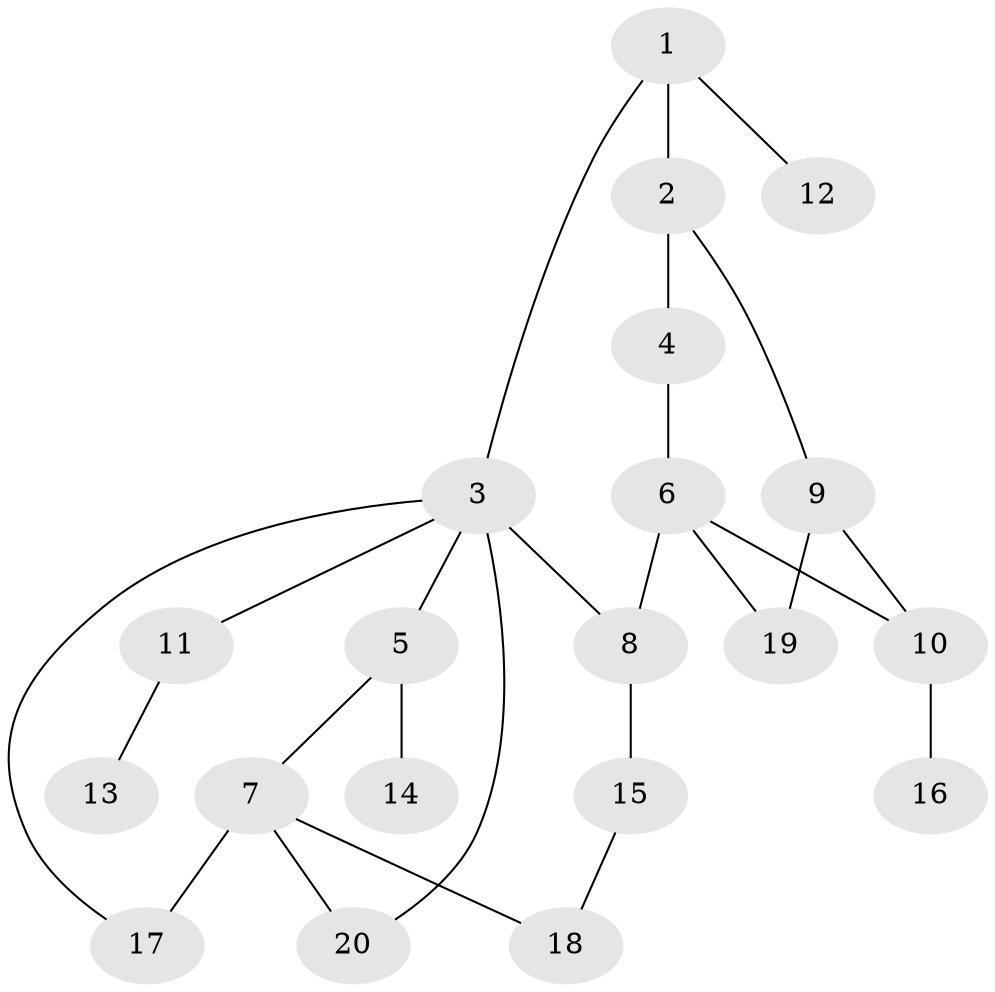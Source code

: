 // Generated by graph-tools (version 1.1) at 2025/46/02/15/25 05:46:28]
// undirected, 20 vertices, 25 edges
graph export_dot {
graph [start="1"]
  node [color=gray90,style=filled];
  1;
  2;
  3;
  4;
  5;
  6;
  7;
  8;
  9;
  10;
  11;
  12;
  13;
  14;
  15;
  16;
  17;
  18;
  19;
  20;
  1 -- 2;
  1 -- 3;
  1 -- 12;
  2 -- 4;
  2 -- 9;
  3 -- 5;
  3 -- 11;
  3 -- 20;
  3 -- 17;
  3 -- 8;
  4 -- 6;
  5 -- 7;
  5 -- 14;
  6 -- 8;
  6 -- 19;
  6 -- 10;
  7 -- 17;
  7 -- 18;
  7 -- 20;
  8 -- 15;
  9 -- 10;
  9 -- 19;
  10 -- 16;
  11 -- 13;
  15 -- 18;
}
